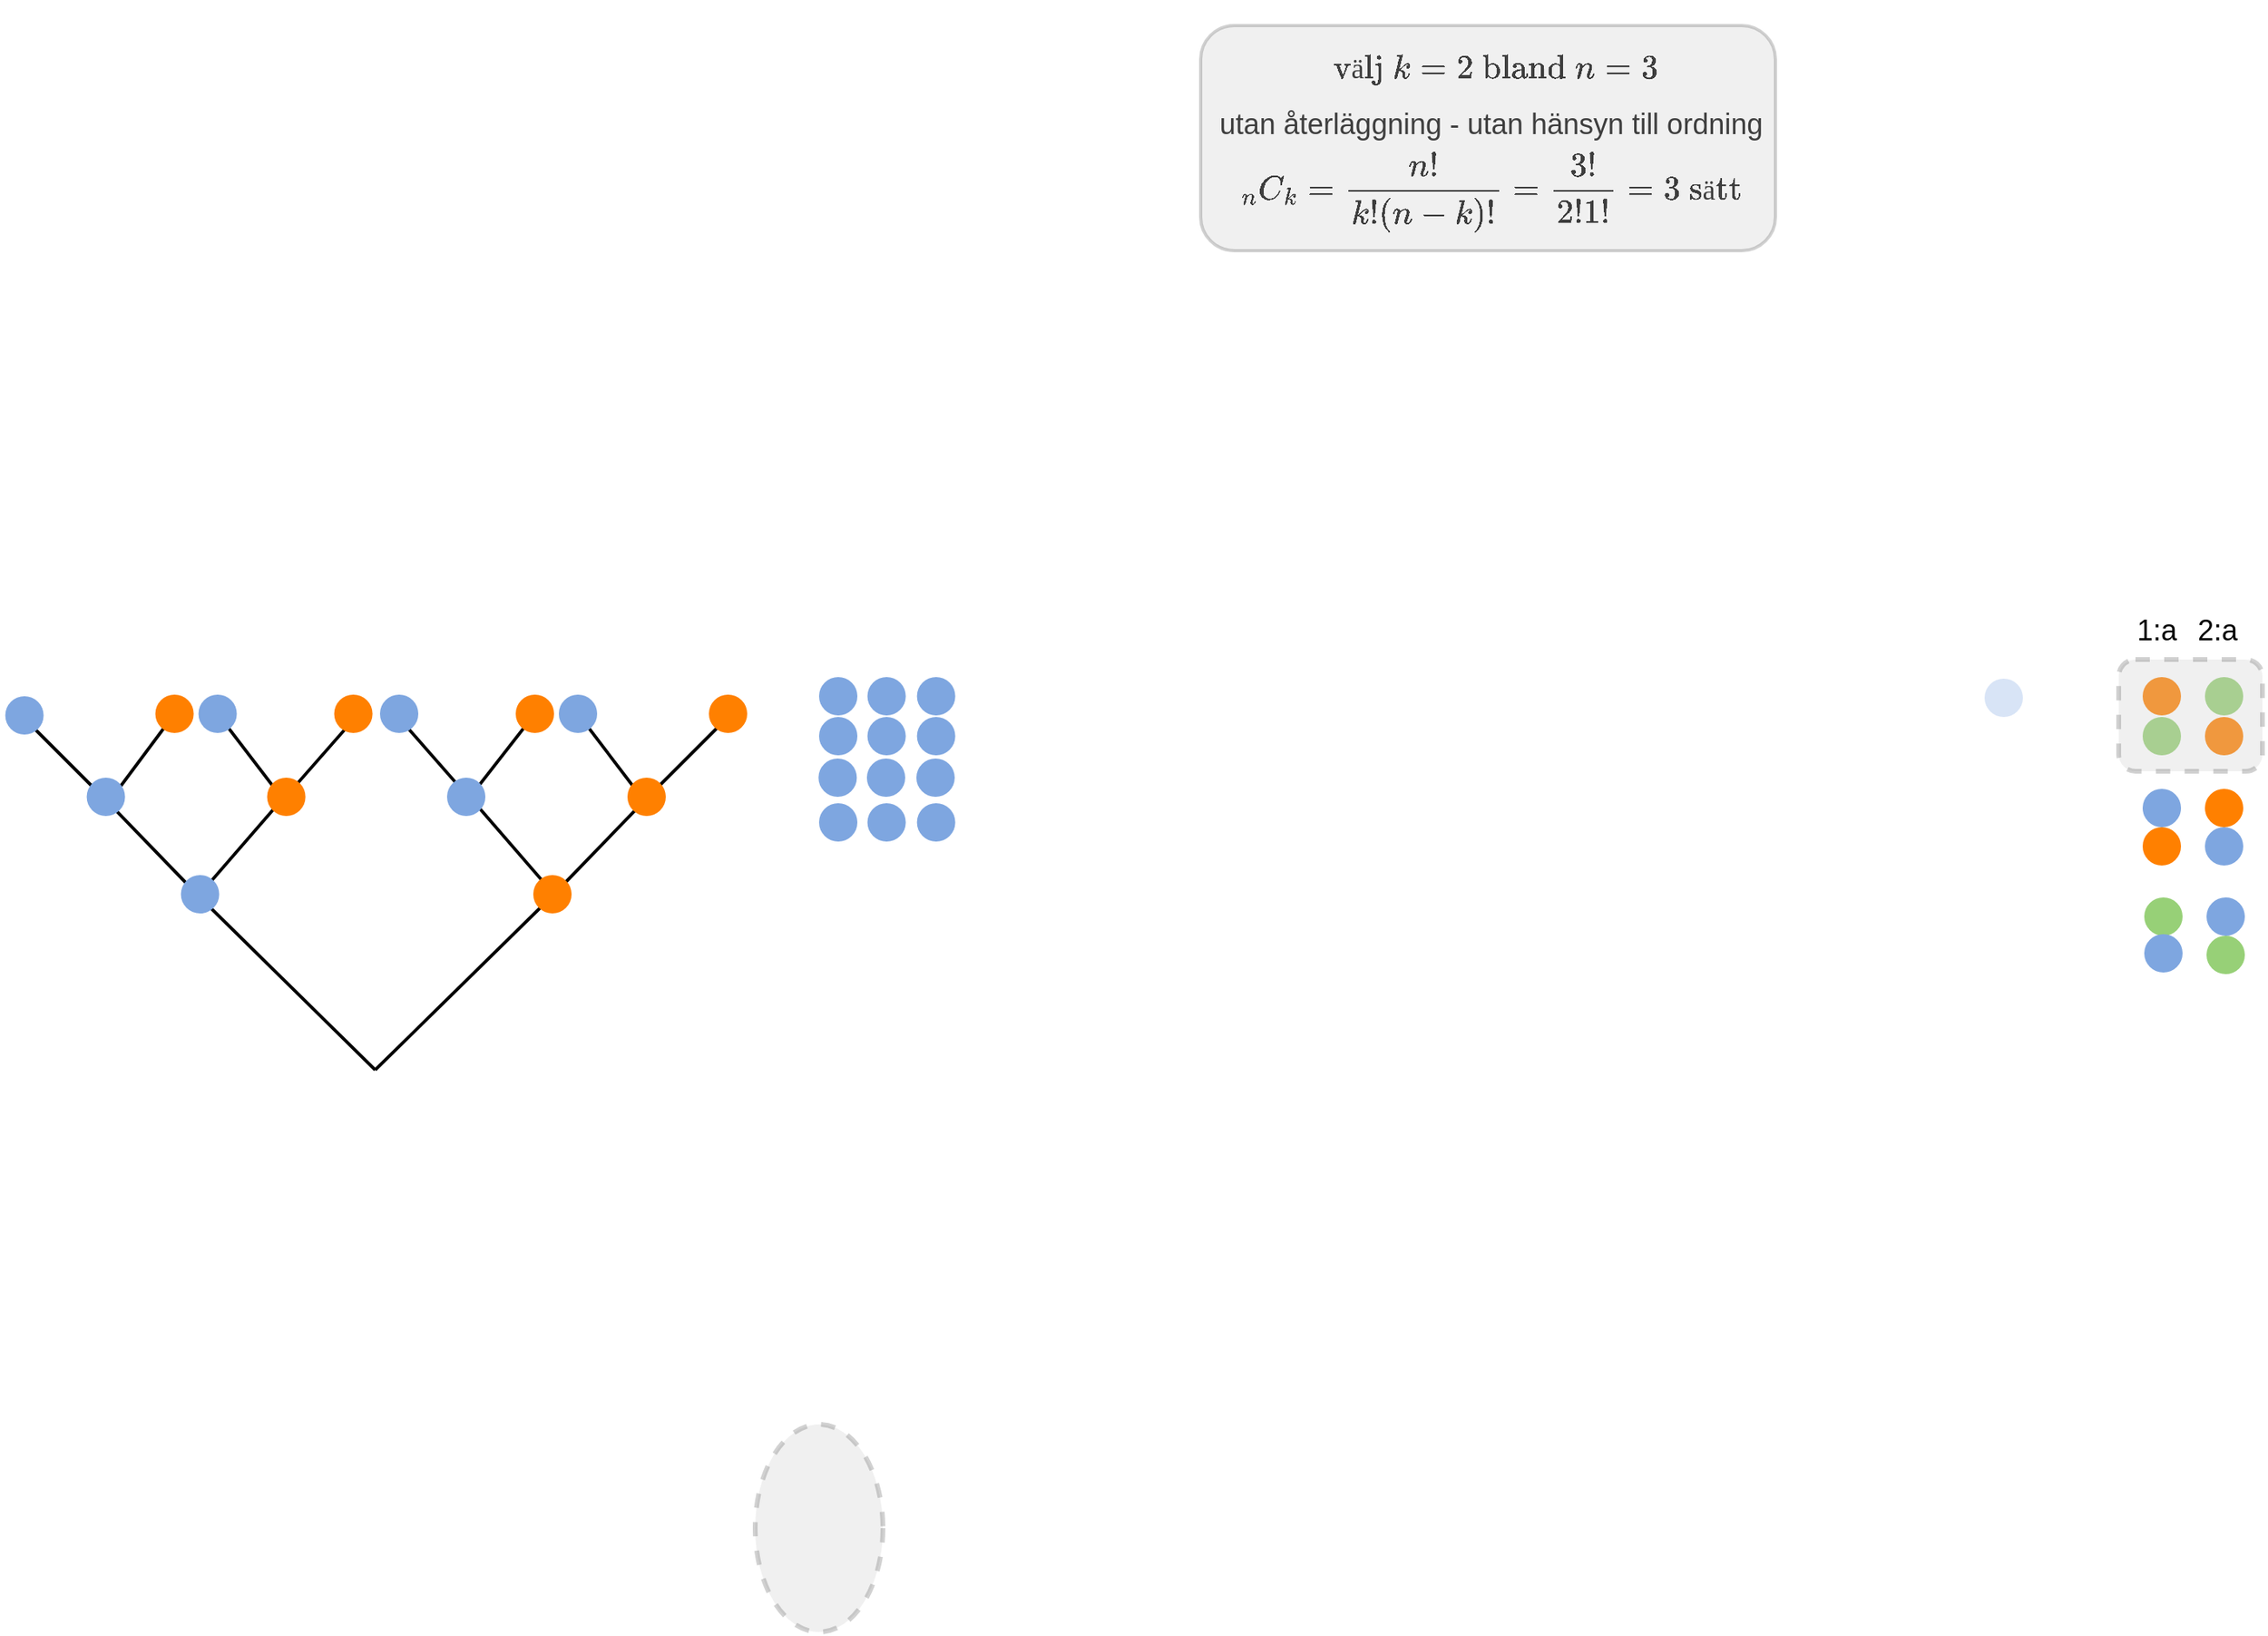 <mxfile version="20.6.2" type="device"><diagram name="Page-1" id="vT_Wdow86dtmmCtVemFJ"><mxGraphModel dx="4732" dy="1854" grid="1" gridSize="10" guides="1" tooltips="1" connect="1" arrows="1" fold="1" page="0" pageScale="1" pageWidth="1169" pageHeight="827" math="1" shadow="0"><root><mxCell id="0"/><mxCell id="1" parent="0"/><mxCell id="918iiv-3YeMK7g1xFMEg-172" value="" style="ellipse;whiteSpace=wrap;html=1;strokeColor=#666666;strokeWidth=3;fontSize=18;opacity=30;gradientColor=none;dashed=1;fillColor=#CCCCCC;" parent="1" vertex="1"><mxGeometry x="8" y="1492" width="80" height="130" as="geometry"/></mxCell><mxCell id="918iiv-3YeMK7g1xFMEg-149" value="$$_nC_k = \frac{n!}{k!(n-k)!} =&amp;nbsp;&lt;br&gt;&amp;nbsp;\frac{3!}{2!1!}&amp;nbsp;= 3\text{ sätt}$$" style="text;html=1;strokeColor=none;fillColor=none;align=center;verticalAlign=middle;whiteSpace=wrap;rounded=0;fontSize=18;" parent="1" vertex="1"><mxGeometry x="219" y="705" width="500" height="30" as="geometry"/></mxCell><mxCell id="918iiv-3YeMK7g1xFMEg-109" value="" style="endArrow=none;html=1;rounded=0;strokeWidth=2;startArrow=none;" parent="1" edge="1"><mxGeometry width="50" height="50" relative="1" as="geometry"><mxPoint x="-200" y="1242" as="sourcePoint"/><mxPoint x="-200" y="1242" as="targetPoint"/></mxGeometry></mxCell><mxCell id="918iiv-3YeMK7g1xFMEg-110" value="" style="endArrow=none;html=1;rounded=0;strokeWidth=2;startArrow=none;" parent="1" edge="1"><mxGeometry width="50" height="50" relative="1" as="geometry"><mxPoint x="-200" y="1162" as="sourcePoint"/><mxPoint x="-200" y="1162" as="targetPoint"/></mxGeometry></mxCell><mxCell id="918iiv-3YeMK7g1xFMEg-120" value="" style="endArrow=none;html=1;rounded=0;strokeWidth=2;startArrow=none;" parent="1" edge="1"><mxGeometry width="50" height="50" relative="1" as="geometry"><mxPoint x="-230" y="1270" as="sourcePoint"/><mxPoint x="-119" y="1161" as="targetPoint"/></mxGeometry></mxCell><mxCell id="918iiv-3YeMK7g1xFMEg-139" value="" style="endArrow=none;html=1;rounded=0;strokeWidth=2;startArrow=none;" parent="1" source="918iiv-3YeMK7g1xFMEg-141" edge="1"><mxGeometry width="50" height="50" relative="1" as="geometry"><mxPoint x="710" y="1117" as="sourcePoint"/><mxPoint x="790" y="1037" as="targetPoint"/></mxGeometry></mxCell><mxCell id="918iiv-3YeMK7g1xFMEg-141" value="" style="shape=waypoint;sketch=0;fillStyle=solid;size=6;pointerEvents=1;points=[];fillColor=#ffcccc;resizable=0;rotatable=0;perimeter=centerPerimeter;snapToPoint=1;strokeWidth=10;strokeColor=#7EA6E0;rotation=-90;opacity=30;" parent="1" vertex="1"><mxGeometry x="780" y="1027" width="20" height="20" as="geometry"/></mxCell><mxCell id="918iiv-3YeMK7g1xFMEg-152" value="" style="shape=waypoint;sketch=0;fillStyle=solid;size=6;pointerEvents=1;points=[];fillColor=#ffcc99;resizable=0;rotatable=0;perimeter=centerPerimeter;snapToPoint=1;strokeWidth=10;strokeColor=#FF8000;rotation=-90;" parent="1" vertex="1"><mxGeometry x="879" y="1026" width="20" height="20" as="geometry"/></mxCell><mxCell id="918iiv-3YeMK7g1xFMEg-153" value="" style="shape=waypoint;sketch=0;fillStyle=solid;size=6;pointerEvents=1;points=[];fillColor=#cdeb8b;resizable=0;rotatable=0;perimeter=centerPerimeter;snapToPoint=1;strokeWidth=10;strokeColor=#97D077;rotation=-90;" parent="1" vertex="1"><mxGeometry x="918" y="1026" width="20" height="20" as="geometry"/></mxCell><mxCell id="918iiv-3YeMK7g1xFMEg-154" value="" style="shape=waypoint;sketch=0;fillStyle=solid;size=6;pointerEvents=1;points=[];fillColor=#ffcc99;resizable=0;rotatable=0;perimeter=centerPerimeter;snapToPoint=1;strokeWidth=10;strokeColor=#FF8000;rotation=-90;" parent="1" vertex="1"><mxGeometry x="879" y="1120" width="20" height="20" as="geometry"/></mxCell><mxCell id="918iiv-3YeMK7g1xFMEg-155" value="" style="shape=waypoint;sketch=0;fillStyle=solid;size=6;pointerEvents=1;points=[];fillColor=#ffcc99;resizable=0;rotatable=0;perimeter=centerPerimeter;snapToPoint=1;strokeWidth=10;strokeColor=#7EA6E0;rotation=-90;" parent="1" vertex="1"><mxGeometry x="918" y="1120" width="20" height="20" as="geometry"/></mxCell><mxCell id="918iiv-3YeMK7g1xFMEg-156" value="" style="shape=waypoint;sketch=0;fillStyle=solid;size=6;pointerEvents=1;points=[];fillColor=#cdeb8b;resizable=0;rotatable=0;perimeter=centerPerimeter;snapToPoint=1;strokeWidth=10;strokeColor=#97D077;rotation=-90;" parent="1" vertex="1"><mxGeometry x="879" y="1051" width="20" height="20" as="geometry"/></mxCell><mxCell id="918iiv-3YeMK7g1xFMEg-157" value="" style="shape=waypoint;sketch=0;fillStyle=solid;size=6;pointerEvents=1;points=[];fillColor=#cdeb8b;resizable=0;rotatable=0;perimeter=centerPerimeter;snapToPoint=1;strokeWidth=10;strokeColor=#FF8000;rotation=-90;" parent="1" vertex="1"><mxGeometry x="918" y="1051" width="20" height="20" as="geometry"/></mxCell><mxCell id="918iiv-3YeMK7g1xFMEg-160" value="" style="shape=waypoint;sketch=0;fillStyle=solid;size=6;pointerEvents=1;points=[];fillColor=#cdeb8b;resizable=0;rotatable=0;perimeter=centerPerimeter;snapToPoint=1;strokeWidth=10;strokeColor=#97D077;rotation=-90;" parent="1" vertex="1"><mxGeometry x="880" y="1164" width="20" height="20" as="geometry"/></mxCell><mxCell id="918iiv-3YeMK7g1xFMEg-161" value="" style="shape=waypoint;sketch=0;fillStyle=solid;size=6;pointerEvents=1;points=[];fillColor=#ffcc99;resizable=0;rotatable=0;perimeter=centerPerimeter;snapToPoint=1;strokeWidth=10;strokeColor=#7EA6E0;rotation=-90;" parent="1" vertex="1"><mxGeometry x="919" y="1164" width="20" height="20" as="geometry"/></mxCell><mxCell id="918iiv-3YeMK7g1xFMEg-162" value="" style="shape=waypoint;sketch=0;fillStyle=solid;size=6;pointerEvents=1;points=[];fillColor=#ffcc99;resizable=0;rotatable=0;perimeter=centerPerimeter;snapToPoint=1;strokeWidth=10;strokeColor=#7EA6E0;rotation=-90;" parent="1" vertex="1"><mxGeometry x="879" y="1096" width="20" height="20" as="geometry"/></mxCell><mxCell id="918iiv-3YeMK7g1xFMEg-163" value="" style="shape=waypoint;sketch=0;fillStyle=solid;size=6;pointerEvents=1;points=[];fillColor=#ffcc99;resizable=0;rotatable=0;perimeter=centerPerimeter;snapToPoint=1;strokeWidth=10;strokeColor=#FF8000;rotation=-90;" parent="1" vertex="1"><mxGeometry x="918" y="1096" width="20" height="20" as="geometry"/></mxCell><mxCell id="918iiv-3YeMK7g1xFMEg-164" value="" style="shape=waypoint;sketch=0;fillStyle=solid;size=6;pointerEvents=1;points=[];fillColor=#ffcc99;resizable=0;rotatable=0;perimeter=centerPerimeter;snapToPoint=1;strokeWidth=10;strokeColor=#7EA6E0;rotation=-90;" parent="1" vertex="1"><mxGeometry x="880" y="1187" width="20" height="20" as="geometry"/></mxCell><mxCell id="918iiv-3YeMK7g1xFMEg-165" value="" style="shape=waypoint;sketch=0;fillStyle=solid;size=6;pointerEvents=1;points=[];fillColor=#cdeb8b;resizable=0;rotatable=0;perimeter=centerPerimeter;snapToPoint=1;strokeWidth=10;strokeColor=#97D077;rotation=-90;" parent="1" vertex="1"><mxGeometry x="919" y="1188" width="20" height="20" as="geometry"/></mxCell><mxCell id="918iiv-3YeMK7g1xFMEg-168" value="1:a" style="text;html=1;strokeColor=none;fillColor=none;align=center;verticalAlign=middle;whiteSpace=wrap;rounded=0;fontSize=18;" parent="1" vertex="1"><mxGeometry x="856" y="980" width="60" height="30" as="geometry"/></mxCell><mxCell id="918iiv-3YeMK7g1xFMEg-169" value="2:a" style="text;html=1;strokeColor=none;fillColor=none;align=center;verticalAlign=middle;whiteSpace=wrap;rounded=0;fontSize=18;" parent="1" vertex="1"><mxGeometry x="894" y="980" width="60" height="30" as="geometry"/></mxCell><mxCell id="918iiv-3YeMK7g1xFMEg-185" value="" style="rounded=1;whiteSpace=wrap;html=1;dashed=1;strokeColor=#666666;strokeWidth=3;fontSize=18;fillColor=#CCCCCC;gradientColor=none;opacity=30;" parent="1" vertex="1"><mxGeometry x="862" y="1013" width="90" height="70" as="geometry"/></mxCell><mxCell id="918iiv-3YeMK7g1xFMEg-187" value="$$\text{välj } k=2 \text{ bland }&amp;nbsp;n=3$$" style="text;html=1;strokeColor=none;fillColor=none;align=center;verticalAlign=middle;whiteSpace=wrap;rounded=0;fontSize=18;" parent="1" vertex="1"><mxGeometry x="442" y="628" width="60" height="30" as="geometry"/></mxCell><mxCell id="918iiv-3YeMK7g1xFMEg-188" value="utan återläggning - utan hänsyn till ordning" style="text;html=1;strokeColor=none;fillColor=none;align=center;verticalAlign=middle;whiteSpace=wrap;rounded=0;fontSize=18;" parent="1" vertex="1"><mxGeometry x="289" y="663" width="360" height="30" as="geometry"/></mxCell><mxCell id="918iiv-3YeMK7g1xFMEg-189" value="" style="rounded=1;whiteSpace=wrap;html=1;strokeColor=#666666;strokeWidth=2;fontSize=18;fillColor=#CCCCCC;gradientColor=none;opacity=30;" parent="1" vertex="1"><mxGeometry x="287" y="616" width="360" height="141" as="geometry"/></mxCell><mxCell id="ZIxFD0KXaUn_fWU_NFKt-2" value="" style="endArrow=none;html=1;rounded=0;strokeWidth=2;startArrow=none;" edge="1" parent="1"><mxGeometry width="50" height="50" relative="1" as="geometry"><mxPoint x="-233" y="1161" as="sourcePoint"/><mxPoint x="-233" y="1161" as="targetPoint"/></mxGeometry></mxCell><mxCell id="ZIxFD0KXaUn_fWU_NFKt-3" value="" style="endArrow=none;html=1;rounded=0;strokeWidth=2;startArrow=none;" edge="1" parent="1"><mxGeometry width="50" height="50" relative="1" as="geometry"><mxPoint x="-300" y="731" as="sourcePoint"/><mxPoint x="-300" y="731" as="targetPoint"/></mxGeometry></mxCell><mxCell id="ZIxFD0KXaUn_fWU_NFKt-27" value="" style="endArrow=none;html=1;rounded=0;strokeWidth=2;startArrow=none;" edge="1" parent="1"><mxGeometry width="50" height="50" relative="1" as="geometry"><mxPoint x="-60" y="1100" as="sourcePoint"/><mxPoint x="-60" y="1100" as="targetPoint"/></mxGeometry></mxCell><mxCell id="ZIxFD0KXaUn_fWU_NFKt-28" value="" style="endArrow=none;html=1;rounded=0;strokeWidth=2;" edge="1" parent="1"><mxGeometry width="50" height="50" relative="1" as="geometry"><mxPoint x="-118" y="1160" as="sourcePoint"/><mxPoint x="-170" y="1100" as="targetPoint"/></mxGeometry></mxCell><mxCell id="ZIxFD0KXaUn_fWU_NFKt-30" value="" style="endArrow=none;html=1;rounded=0;strokeWidth=2;startArrow=none;" edge="1" parent="1"><mxGeometry width="50" height="50" relative="1" as="geometry"><mxPoint x="-199" y="1240" as="sourcePoint"/><mxPoint x="-199" y="1240" as="targetPoint"/></mxGeometry></mxCell><mxCell id="ZIxFD0KXaUn_fWU_NFKt-37" value="" style="endArrow=none;html=1;rounded=0;strokeWidth=2;" edge="1" parent="1"><mxGeometry width="50" height="50" relative="1" as="geometry"><mxPoint x="-177" y="1093" as="sourcePoint"/><mxPoint x="-213" y="1052" as="targetPoint"/></mxGeometry></mxCell><mxCell id="ZIxFD0KXaUn_fWU_NFKt-38" value="" style="endArrow=none;html=1;rounded=0;strokeWidth=2;entryX=0.624;entryY=0.641;entryDx=0;entryDy=0;entryPerimeter=0;" edge="1" parent="1" target="ZIxFD0KXaUn_fWU_NFKt-41"><mxGeometry width="50" height="50" relative="1" as="geometry"><mxPoint x="-68" y="1093.0" as="sourcePoint"/><mxPoint x="-104" y="1052" as="targetPoint"/></mxGeometry></mxCell><mxCell id="ZIxFD0KXaUn_fWU_NFKt-39" value="" style="endArrow=none;html=1;rounded=0;strokeWidth=2;" edge="1" parent="1"><mxGeometry width="50" height="50" relative="1" as="geometry"><mxPoint x="-56" y="1096" as="sourcePoint"/><mxPoint x="-16" y="1056" as="targetPoint"/></mxGeometry></mxCell><mxCell id="ZIxFD0KXaUn_fWU_NFKt-40" value="" style="endArrow=none;html=1;rounded=0;strokeWidth=2;" edge="1" parent="1"><mxGeometry width="50" height="50" relative="1" as="geometry"><mxPoint x="-119" y="1161" as="sourcePoint"/><mxPoint x="-60" y="1100" as="targetPoint"/></mxGeometry></mxCell><mxCell id="ZIxFD0KXaUn_fWU_NFKt-41" value="" style="shape=waypoint;sketch=0;fillStyle=solid;size=6;pointerEvents=1;points=[];fillColor=#ffcccc;resizable=0;rotatable=0;perimeter=centerPerimeter;snapToPoint=1;strokeWidth=10;strokeColor=#7EA6E0;rotation=-90;" vertex="1" parent="1"><mxGeometry x="-113" y="1037" width="20" height="20" as="geometry"/></mxCell><mxCell id="ZIxFD0KXaUn_fWU_NFKt-35" value="" style="shape=waypoint;sketch=0;fillStyle=solid;size=6;pointerEvents=1;points=[];fillColor=#ffcc99;resizable=0;rotatable=0;perimeter=centerPerimeter;snapToPoint=1;strokeWidth=10;strokeColor=#FF8000;rotation=-90;" vertex="1" parent="1"><mxGeometry x="-129" y="1150" width="20" height="20" as="geometry"/></mxCell><mxCell id="ZIxFD0KXaUn_fWU_NFKt-42" value="" style="shape=waypoint;sketch=0;fillStyle=solid;size=6;pointerEvents=1;points=[];fillColor=#ffcc99;resizable=0;rotatable=0;perimeter=centerPerimeter;snapToPoint=1;strokeWidth=10;strokeColor=#FF8000;rotation=-90;" vertex="1" parent="1"><mxGeometry x="-70" y="1089" width="20" height="20" as="geometry"/></mxCell><mxCell id="ZIxFD0KXaUn_fWU_NFKt-43" value="" style="shape=waypoint;sketch=0;fillStyle=solid;size=6;pointerEvents=1;points=[];fillColor=#ffcc99;resizable=0;rotatable=0;perimeter=centerPerimeter;snapToPoint=1;strokeWidth=10;strokeColor=#FF8000;rotation=-90;" vertex="1" parent="1"><mxGeometry x="-19" y="1037" width="20" height="20" as="geometry"/></mxCell><mxCell id="ZIxFD0KXaUn_fWU_NFKt-45" value="" style="endArrow=none;html=1;rounded=0;strokeWidth=2;entryX=0.433;entryY=0.371;entryDx=0;entryDy=0;entryPerimeter=0;" edge="1" parent="1" target="ZIxFD0KXaUn_fWU_NFKt-46"><mxGeometry width="50" height="50" relative="1" as="geometry"><mxPoint x="-169" y="1097.0" as="sourcePoint"/><mxPoint x="-129" y="1057.0" as="targetPoint"/></mxGeometry></mxCell><mxCell id="ZIxFD0KXaUn_fWU_NFKt-46" value="" style="shape=waypoint;sketch=0;fillStyle=solid;size=6;pointerEvents=1;points=[];fillColor=#ffcc99;resizable=0;rotatable=0;perimeter=centerPerimeter;snapToPoint=1;strokeWidth=10;strokeColor=#FF8000;rotation=-90;" vertex="1" parent="1"><mxGeometry x="-140" y="1037" width="20" height="20" as="geometry"/></mxCell><mxCell id="ZIxFD0KXaUn_fWU_NFKt-47" value="" style="shape=waypoint;sketch=0;fillStyle=solid;size=6;pointerEvents=1;points=[];fillColor=#ffcccc;resizable=0;rotatable=0;perimeter=centerPerimeter;snapToPoint=1;strokeWidth=10;strokeColor=#7EA6E0;rotation=-90;" vertex="1" parent="1"><mxGeometry x="-225" y="1037" width="20" height="20" as="geometry"/></mxCell><mxCell id="ZIxFD0KXaUn_fWU_NFKt-44" value="" style="shape=waypoint;sketch=0;fillStyle=solid;size=6;pointerEvents=1;points=[];fillColor=#ffcccc;resizable=0;rotatable=0;perimeter=centerPerimeter;snapToPoint=1;strokeWidth=10;strokeColor=#7EA6E0;rotation=-90;" vertex="1" parent="1"><mxGeometry x="-183" y="1089" width="20" height="20" as="geometry"/></mxCell><mxCell id="ZIxFD0KXaUn_fWU_NFKt-48" value="" style="endArrow=none;html=1;rounded=0;strokeWidth=2;startArrow=none;" edge="1" parent="1"><mxGeometry width="50" height="50" relative="1" as="geometry"><mxPoint x="-258.69" y="1243" as="sourcePoint"/><mxPoint x="-258.69" y="1243" as="targetPoint"/></mxGeometry></mxCell><mxCell id="ZIxFD0KXaUn_fWU_NFKt-49" value="" style="endArrow=none;html=1;rounded=0;strokeWidth=2;startArrow=none;" edge="1" parent="1"><mxGeometry width="50" height="50" relative="1" as="geometry"><mxPoint x="-258.69" y="1163" as="sourcePoint"/><mxPoint x="-258.69" y="1163" as="targetPoint"/></mxGeometry></mxCell><mxCell id="ZIxFD0KXaUn_fWU_NFKt-50" value="" style="endArrow=none;html=1;rounded=0;strokeWidth=2;startArrow=none;" edge="1" parent="1"><mxGeometry width="50" height="50" relative="1" as="geometry"><mxPoint x="-230" y="1270" as="sourcePoint"/><mxPoint x="-339.69" y="1162" as="targetPoint"/></mxGeometry></mxCell><mxCell id="ZIxFD0KXaUn_fWU_NFKt-51" value="" style="endArrow=none;html=1;rounded=0;strokeWidth=2;startArrow=none;" edge="1" parent="1"><mxGeometry width="50" height="50" relative="1" as="geometry"><mxPoint x="-225.69" y="1162" as="sourcePoint"/><mxPoint x="-225.69" y="1162" as="targetPoint"/></mxGeometry></mxCell><mxCell id="ZIxFD0KXaUn_fWU_NFKt-52" value="" style="endArrow=none;html=1;rounded=0;strokeWidth=2;startArrow=none;" edge="1" parent="1"><mxGeometry width="50" height="50" relative="1" as="geometry"><mxPoint x="-398.69" y="1101" as="sourcePoint"/><mxPoint x="-398.69" y="1101" as="targetPoint"/></mxGeometry></mxCell><mxCell id="ZIxFD0KXaUn_fWU_NFKt-53" value="" style="endArrow=none;html=1;rounded=0;strokeWidth=2;" edge="1" parent="1"><mxGeometry width="50" height="50" relative="1" as="geometry"><mxPoint x="-340.69" y="1161" as="sourcePoint"/><mxPoint x="-288.69" y="1101" as="targetPoint"/></mxGeometry></mxCell><mxCell id="ZIxFD0KXaUn_fWU_NFKt-54" value="" style="endArrow=none;html=1;rounded=0;strokeWidth=2;startArrow=none;" edge="1" parent="1"><mxGeometry width="50" height="50" relative="1" as="geometry"><mxPoint x="-259.69" y="1241" as="sourcePoint"/><mxPoint x="-259.69" y="1241" as="targetPoint"/></mxGeometry></mxCell><mxCell id="ZIxFD0KXaUn_fWU_NFKt-56" value="" style="endArrow=none;html=1;rounded=0;strokeWidth=2;" edge="1" parent="1"><mxGeometry width="50" height="50" relative="1" as="geometry"><mxPoint x="-281.69" y="1094.0" as="sourcePoint"/><mxPoint x="-245.69" y="1053" as="targetPoint"/></mxGeometry></mxCell><mxCell id="ZIxFD0KXaUn_fWU_NFKt-57" value="" style="endArrow=none;html=1;rounded=0;strokeWidth=2;entryX=0.624;entryY=0.641;entryDx=0;entryDy=0;entryPerimeter=0;" edge="1" parent="1" target="ZIxFD0KXaUn_fWU_NFKt-60"><mxGeometry width="50" height="50" relative="1" as="geometry"><mxPoint x="-390.69" y="1094.0" as="sourcePoint"/><mxPoint x="-354.69" y="1053" as="targetPoint"/></mxGeometry></mxCell><mxCell id="ZIxFD0KXaUn_fWU_NFKt-58" value="" style="endArrow=none;html=1;rounded=0;strokeWidth=2;" edge="1" parent="1"><mxGeometry width="50" height="50" relative="1" as="geometry"><mxPoint x="-402.69" y="1097.0" as="sourcePoint"/><mxPoint x="-442.69" y="1057.0" as="targetPoint"/></mxGeometry></mxCell><mxCell id="ZIxFD0KXaUn_fWU_NFKt-59" value="" style="endArrow=none;html=1;rounded=0;strokeWidth=2;" edge="1" parent="1"><mxGeometry width="50" height="50" relative="1" as="geometry"><mxPoint x="-339.69" y="1162" as="sourcePoint"/><mxPoint x="-398.69" y="1101" as="targetPoint"/></mxGeometry></mxCell><mxCell id="ZIxFD0KXaUn_fWU_NFKt-60" value="" style="shape=waypoint;sketch=0;fillStyle=solid;size=6;pointerEvents=1;points=[];fillColor=#ffcccc;resizable=0;rotatable=0;perimeter=centerPerimeter;snapToPoint=1;strokeWidth=10;strokeColor=#FF8000;rotation=-90;" vertex="1" parent="1"><mxGeometry x="-365.69" y="1037" width="20" height="20" as="geometry"/></mxCell><mxCell id="ZIxFD0KXaUn_fWU_NFKt-61" value="" style="shape=waypoint;sketch=0;fillStyle=solid;size=6;pointerEvents=1;points=[];fillColor=#ffcc99;resizable=0;rotatable=0;perimeter=centerPerimeter;snapToPoint=1;strokeWidth=10;strokeColor=#7EA6E0;rotation=-90;" vertex="1" parent="1"><mxGeometry x="-349.69" y="1150" width="20" height="20" as="geometry"/></mxCell><mxCell id="ZIxFD0KXaUn_fWU_NFKt-62" value="" style="shape=waypoint;sketch=0;fillStyle=solid;size=6;pointerEvents=1;points=[];fillColor=#ffcc99;resizable=0;rotatable=0;perimeter=centerPerimeter;snapToPoint=1;strokeWidth=10;strokeColor=#7EA6E0;rotation=-90;" vertex="1" parent="1"><mxGeometry x="-408.69" y="1089" width="20" height="20" as="geometry"/></mxCell><mxCell id="ZIxFD0KXaUn_fWU_NFKt-63" value="" style="shape=waypoint;sketch=0;fillStyle=solid;size=6;pointerEvents=1;points=[];fillColor=#ffcc99;resizable=0;rotatable=0;perimeter=centerPerimeter;snapToPoint=1;strokeWidth=10;strokeColor=#7EA6E0;rotation=-90;" vertex="1" parent="1"><mxGeometry x="-459.69" y="1038" width="20" height="20" as="geometry"/></mxCell><mxCell id="ZIxFD0KXaUn_fWU_NFKt-64" value="" style="endArrow=none;html=1;rounded=0;strokeWidth=2;entryX=0.433;entryY=0.371;entryDx=0;entryDy=0;entryPerimeter=0;" edge="1" parent="1" target="ZIxFD0KXaUn_fWU_NFKt-65"><mxGeometry width="50" height="50" relative="1" as="geometry"><mxPoint x="-289.69" y="1098.0" as="sourcePoint"/><mxPoint x="-329.69" y="1058.0" as="targetPoint"/></mxGeometry></mxCell><mxCell id="ZIxFD0KXaUn_fWU_NFKt-65" value="" style="shape=waypoint;sketch=0;fillStyle=solid;size=6;pointerEvents=1;points=[];fillColor=#ffcc99;resizable=0;rotatable=0;perimeter=centerPerimeter;snapToPoint=1;strokeWidth=10;strokeColor=#7EA6E0;rotation=-90;" vertex="1" parent="1"><mxGeometry x="-338.69" y="1037" width="20" height="20" as="geometry"/></mxCell><mxCell id="ZIxFD0KXaUn_fWU_NFKt-66" value="" style="shape=waypoint;sketch=0;fillStyle=solid;size=6;pointerEvents=1;points=[];fillColor=#ffcccc;resizable=0;rotatable=0;perimeter=centerPerimeter;snapToPoint=1;strokeWidth=10;strokeColor=#FF8000;rotation=-90;" vertex="1" parent="1"><mxGeometry x="-253.69" y="1037" width="20" height="20" as="geometry"/></mxCell><mxCell id="ZIxFD0KXaUn_fWU_NFKt-67" value="" style="shape=waypoint;sketch=0;fillStyle=solid;size=6;pointerEvents=1;points=[];fillColor=#f0a30a;resizable=0;rotatable=0;perimeter=centerPerimeter;snapToPoint=1;strokeWidth=10;strokeColor=#FF8000;rotation=-90;fontColor=#000000;" vertex="1" parent="1"><mxGeometry x="-295.69" y="1089" width="20" height="20" as="geometry"/></mxCell><mxCell id="ZIxFD0KXaUn_fWU_NFKt-69" value="" style="shape=waypoint;sketch=0;fillStyle=solid;size=6;pointerEvents=1;points=[];fillColor=#ffcc99;resizable=0;rotatable=0;perimeter=centerPerimeter;snapToPoint=1;strokeWidth=10;strokeColor=#7EA6E0;rotation=-90;" vertex="1" parent="1"><mxGeometry x="111.31" y="1026" width="20" height="20" as="geometry"/></mxCell><mxCell id="ZIxFD0KXaUn_fWU_NFKt-70" value="" style="shape=waypoint;sketch=0;fillStyle=solid;size=6;pointerEvents=1;points=[];fillColor=#ffcc99;resizable=0;rotatable=0;perimeter=centerPerimeter;snapToPoint=1;strokeWidth=10;strokeColor=#7EA6E0;rotation=-90;" vertex="1" parent="1"><mxGeometry x="80.31" y="1026" width="20" height="20" as="geometry"/></mxCell><mxCell id="ZIxFD0KXaUn_fWU_NFKt-71" value="" style="shape=waypoint;sketch=0;fillStyle=solid;size=6;pointerEvents=1;points=[];fillColor=#ffcc99;resizable=0;rotatable=0;perimeter=centerPerimeter;snapToPoint=1;strokeWidth=10;strokeColor=#7EA6E0;rotation=-90;" vertex="1" parent="1"><mxGeometry x="50" y="1026" width="20" height="20" as="geometry"/></mxCell><mxCell id="ZIxFD0KXaUn_fWU_NFKt-72" value="" style="shape=waypoint;sketch=0;fillStyle=solid;size=6;pointerEvents=1;points=[];fillColor=#ffcc99;resizable=0;rotatable=0;perimeter=centerPerimeter;snapToPoint=1;strokeWidth=10;strokeColor=#7EA6E0;rotation=-90;" vertex="1" parent="1"><mxGeometry x="111.31" y="1051" width="20" height="20" as="geometry"/></mxCell><mxCell id="ZIxFD0KXaUn_fWU_NFKt-73" value="" style="shape=waypoint;sketch=0;fillStyle=solid;size=6;pointerEvents=1;points=[];fillColor=#ffcc99;resizable=0;rotatable=0;perimeter=centerPerimeter;snapToPoint=1;strokeWidth=10;strokeColor=#7EA6E0;rotation=-90;" vertex="1" parent="1"><mxGeometry x="80.31" y="1051" width="20" height="20" as="geometry"/></mxCell><mxCell id="ZIxFD0KXaUn_fWU_NFKt-74" value="" style="shape=waypoint;sketch=0;fillStyle=solid;size=6;pointerEvents=1;points=[];fillColor=#ffcc99;resizable=0;rotatable=0;perimeter=centerPerimeter;snapToPoint=1;strokeWidth=10;strokeColor=#7EA6E0;rotation=-90;" vertex="1" parent="1"><mxGeometry x="50" y="1051" width="20" height="20" as="geometry"/></mxCell><mxCell id="ZIxFD0KXaUn_fWU_NFKt-75" value="" style="shape=waypoint;sketch=0;fillStyle=solid;size=6;pointerEvents=1;points=[];fillColor=#ffcc99;resizable=0;rotatable=0;perimeter=centerPerimeter;snapToPoint=1;strokeWidth=10;strokeColor=#7EA6E0;rotation=-90;" vertex="1" parent="1"><mxGeometry x="110.96" y="1077" width="20" height="20" as="geometry"/></mxCell><mxCell id="ZIxFD0KXaUn_fWU_NFKt-76" value="" style="shape=waypoint;sketch=0;fillStyle=solid;size=6;pointerEvents=1;points=[];fillColor=#ffcc99;resizable=0;rotatable=0;perimeter=centerPerimeter;snapToPoint=1;strokeWidth=10;strokeColor=#7EA6E0;rotation=-90;" vertex="1" parent="1"><mxGeometry x="79.96" y="1077" width="20" height="20" as="geometry"/></mxCell><mxCell id="ZIxFD0KXaUn_fWU_NFKt-77" value="" style="shape=waypoint;sketch=0;fillStyle=solid;size=6;pointerEvents=1;points=[];fillColor=#ffcc99;resizable=0;rotatable=0;perimeter=centerPerimeter;snapToPoint=1;strokeWidth=10;strokeColor=#7EA6E0;rotation=-90;" vertex="1" parent="1"><mxGeometry x="49.65" y="1077" width="20" height="20" as="geometry"/></mxCell><mxCell id="ZIxFD0KXaUn_fWU_NFKt-78" value="" style="shape=waypoint;sketch=0;fillStyle=solid;size=6;pointerEvents=1;points=[];fillColor=#ffcc99;resizable=0;rotatable=0;perimeter=centerPerimeter;snapToPoint=1;strokeWidth=10;strokeColor=#7EA6E0;rotation=-90;" vertex="1" parent="1"><mxGeometry x="111.31" y="1105" width="20" height="20" as="geometry"/></mxCell><mxCell id="ZIxFD0KXaUn_fWU_NFKt-79" value="" style="shape=waypoint;sketch=0;fillStyle=solid;size=6;pointerEvents=1;points=[];fillColor=#ffcc99;resizable=0;rotatable=0;perimeter=centerPerimeter;snapToPoint=1;strokeWidth=10;strokeColor=#7EA6E0;rotation=-90;" vertex="1" parent="1"><mxGeometry x="80.31" y="1105" width="20" height="20" as="geometry"/></mxCell><mxCell id="ZIxFD0KXaUn_fWU_NFKt-80" value="" style="shape=waypoint;sketch=0;fillStyle=solid;size=6;pointerEvents=1;points=[];fillColor=#ffcc99;resizable=0;rotatable=0;perimeter=centerPerimeter;snapToPoint=1;strokeWidth=10;strokeColor=#7EA6E0;rotation=-90;" vertex="1" parent="1"><mxGeometry x="50" y="1105" width="20" height="20" as="geometry"/></mxCell></root></mxGraphModel></diagram></mxfile>